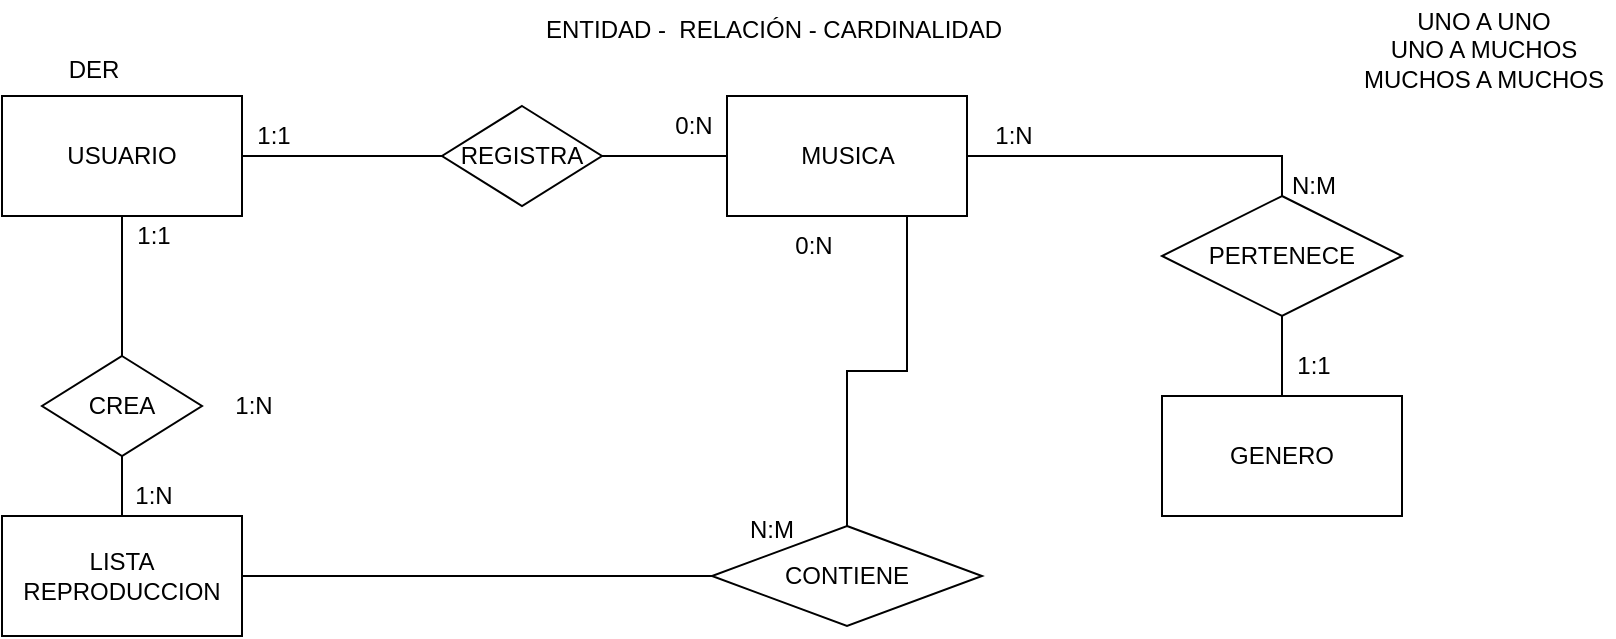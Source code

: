 <mxfile version="22.0.1" type="device" pages="2">
  <diagram name="DER" id="TaJgRArM--vg4nSoCr_Q">
    <mxGraphModel dx="1100" dy="598" grid="1" gridSize="10" guides="1" tooltips="1" connect="1" arrows="1" fold="1" page="1" pageScale="1" pageWidth="827" pageHeight="1169" math="0" shadow="0">
      <root>
        <mxCell id="0" />
        <mxCell id="1" parent="0" />
        <mxCell id="uONhEowhPErGaNO6G9gl-16" style="edgeStyle=orthogonalEdgeStyle;rounded=0;orthogonalLoop=1;jettySize=auto;html=1;endArrow=none;endFill=0;" edge="1" parent="1" source="uONhEowhPErGaNO6G9gl-9" target="uONhEowhPErGaNO6G9gl-13">
          <mxGeometry relative="1" as="geometry" />
        </mxCell>
        <mxCell id="uONhEowhPErGaNO6G9gl-21" style="edgeStyle=orthogonalEdgeStyle;rounded=0;orthogonalLoop=1;jettySize=auto;html=1;entryX=0;entryY=0.5;entryDx=0;entryDy=0;endArrow=none;endFill=0;" edge="1" parent="1" source="uONhEowhPErGaNO6G9gl-9" target="uONhEowhPErGaNO6G9gl-20">
          <mxGeometry relative="1" as="geometry" />
        </mxCell>
        <mxCell id="uONhEowhPErGaNO6G9gl-9" value="USUARIO" style="rounded=0;whiteSpace=wrap;html=1;" vertex="1" parent="1">
          <mxGeometry x="14" y="58" width="120" height="60" as="geometry" />
        </mxCell>
        <mxCell id="uONhEowhPErGaNO6G9gl-28" style="edgeStyle=orthogonalEdgeStyle;rounded=0;orthogonalLoop=1;jettySize=auto;html=1;entryX=0;entryY=0.5;entryDx=0;entryDy=0;endArrow=none;endFill=0;" edge="1" parent="1" source="uONhEowhPErGaNO6G9gl-11" target="uONhEowhPErGaNO6G9gl-29">
          <mxGeometry relative="1" as="geometry">
            <mxPoint x="294" y="218" as="targetPoint" />
          </mxGeometry>
        </mxCell>
        <mxCell id="uONhEowhPErGaNO6G9gl-11" value="LISTA REPRODUCCION" style="rounded=0;whiteSpace=wrap;html=1;" vertex="1" parent="1">
          <mxGeometry x="14" y="268" width="120" height="60" as="geometry" />
        </mxCell>
        <mxCell id="uONhEowhPErGaNO6G9gl-18" style="edgeStyle=orthogonalEdgeStyle;rounded=0;orthogonalLoop=1;jettySize=auto;html=1;entryX=0.5;entryY=0;entryDx=0;entryDy=0;endArrow=none;endFill=0;" edge="1" parent="1" source="uONhEowhPErGaNO6G9gl-13" target="uONhEowhPErGaNO6G9gl-11">
          <mxGeometry relative="1" as="geometry">
            <mxPoint x="84" y="258" as="targetPoint" />
          </mxGeometry>
        </mxCell>
        <mxCell id="uONhEowhPErGaNO6G9gl-13" value="CREA" style="rhombus;whiteSpace=wrap;html=1;" vertex="1" parent="1">
          <mxGeometry x="34" y="188" width="80" height="50" as="geometry" />
        </mxCell>
        <mxCell id="uONhEowhPErGaNO6G9gl-25" style="edgeStyle=orthogonalEdgeStyle;rounded=0;orthogonalLoop=1;jettySize=auto;html=1;entryX=0.5;entryY=0;entryDx=0;entryDy=0;endArrow=none;endFill=0;" edge="1" parent="1" source="uONhEowhPErGaNO6G9gl-19" target="uONhEowhPErGaNO6G9gl-24">
          <mxGeometry relative="1" as="geometry" />
        </mxCell>
        <mxCell id="uONhEowhPErGaNO6G9gl-19" value="MUSICA" style="rounded=0;whiteSpace=wrap;html=1;" vertex="1" parent="1">
          <mxGeometry x="376.5" y="58" width="120" height="60" as="geometry" />
        </mxCell>
        <mxCell id="uONhEowhPErGaNO6G9gl-22" style="edgeStyle=orthogonalEdgeStyle;rounded=0;orthogonalLoop=1;jettySize=auto;html=1;endArrow=none;endFill=0;" edge="1" parent="1" source="uONhEowhPErGaNO6G9gl-20" target="uONhEowhPErGaNO6G9gl-19">
          <mxGeometry relative="1" as="geometry" />
        </mxCell>
        <mxCell id="uONhEowhPErGaNO6G9gl-20" value="REGISTRA" style="rhombus;whiteSpace=wrap;html=1;" vertex="1" parent="1">
          <mxGeometry x="234" y="63" width="80" height="50" as="geometry" />
        </mxCell>
        <mxCell id="uONhEowhPErGaNO6G9gl-23" value="GENERO" style="rounded=0;whiteSpace=wrap;html=1;" vertex="1" parent="1">
          <mxGeometry x="594" y="208" width="120" height="60" as="geometry" />
        </mxCell>
        <mxCell id="uONhEowhPErGaNO6G9gl-26" style="edgeStyle=orthogonalEdgeStyle;rounded=0;orthogonalLoop=1;jettySize=auto;html=1;endArrow=none;endFill=0;" edge="1" parent="1" source="uONhEowhPErGaNO6G9gl-24" target="uONhEowhPErGaNO6G9gl-23">
          <mxGeometry relative="1" as="geometry" />
        </mxCell>
        <mxCell id="uONhEowhPErGaNO6G9gl-24" value="PERTENECE" style="rhombus;whiteSpace=wrap;html=1;" vertex="1" parent="1">
          <mxGeometry x="594" y="108" width="120" height="60" as="geometry" />
        </mxCell>
        <mxCell id="yg2QsMOfh_LwWCvLEFbT-2" style="edgeStyle=orthogonalEdgeStyle;rounded=0;orthogonalLoop=1;jettySize=auto;html=1;entryX=0.75;entryY=1;entryDx=0;entryDy=0;endArrow=none;endFill=0;" edge="1" parent="1" source="uONhEowhPErGaNO6G9gl-29" target="uONhEowhPErGaNO6G9gl-19">
          <mxGeometry relative="1" as="geometry" />
        </mxCell>
        <mxCell id="uONhEowhPErGaNO6G9gl-29" value="CONTIENE" style="rhombus;whiteSpace=wrap;html=1;" vertex="1" parent="1">
          <mxGeometry x="369" y="273" width="135" height="50" as="geometry" />
        </mxCell>
        <mxCell id="uONhEowhPErGaNO6G9gl-32" value="DER" style="text;html=1;strokeColor=none;fillColor=none;align=center;verticalAlign=middle;whiteSpace=wrap;rounded=0;" vertex="1" parent="1">
          <mxGeometry x="30" y="30" width="60" height="30" as="geometry" />
        </mxCell>
        <mxCell id="uONhEowhPErGaNO6G9gl-33" value="ENTIDAD -&amp;nbsp; RELACIÓN - CARDINALIDAD" style="text;html=1;strokeColor=none;fillColor=none;align=center;verticalAlign=middle;whiteSpace=wrap;rounded=0;" vertex="1" parent="1">
          <mxGeometry x="230" y="10" width="340" height="30" as="geometry" />
        </mxCell>
        <mxCell id="uONhEowhPErGaNO6G9gl-36" value="UNO A UNO&lt;br&gt;UNO A MUCHOS&lt;br&gt;MUCHOS A MUCHOS" style="text;html=1;strokeColor=none;fillColor=none;align=center;verticalAlign=middle;whiteSpace=wrap;rounded=0;" vertex="1" parent="1">
          <mxGeometry x="690" y="10" width="130" height="50" as="geometry" />
        </mxCell>
        <mxCell id="uONhEowhPErGaNO6G9gl-37" value="1:N" style="text;html=1;strokeColor=none;fillColor=none;align=center;verticalAlign=middle;whiteSpace=wrap;rounded=0;" vertex="1" parent="1">
          <mxGeometry x="60" y="243" width="60" height="30" as="geometry" />
        </mxCell>
        <mxCell id="uONhEowhPErGaNO6G9gl-38" value="1:1" style="text;html=1;strokeColor=none;fillColor=none;align=center;verticalAlign=middle;whiteSpace=wrap;rounded=0;" vertex="1" parent="1">
          <mxGeometry x="60" y="113" width="60" height="30" as="geometry" />
        </mxCell>
        <mxCell id="uONhEowhPErGaNO6G9gl-40" value="0:N" style="text;html=1;strokeColor=none;fillColor=none;align=center;verticalAlign=middle;whiteSpace=wrap;rounded=0;" vertex="1" parent="1">
          <mxGeometry x="330" y="58" width="60" height="30" as="geometry" />
        </mxCell>
        <mxCell id="uONhEowhPErGaNO6G9gl-41" value="1:1" style="text;html=1;strokeColor=none;fillColor=none;align=center;verticalAlign=middle;whiteSpace=wrap;rounded=0;" vertex="1" parent="1">
          <mxGeometry x="120" y="63" width="60" height="30" as="geometry" />
        </mxCell>
        <mxCell id="uONhEowhPErGaNO6G9gl-42" value="1:1" style="text;html=1;strokeColor=none;fillColor=none;align=center;verticalAlign=middle;whiteSpace=wrap;rounded=0;" vertex="1" parent="1">
          <mxGeometry x="640" y="178" width="60" height="30" as="geometry" />
        </mxCell>
        <mxCell id="uONhEowhPErGaNO6G9gl-43" value="1:N" style="text;html=1;strokeColor=none;fillColor=none;align=center;verticalAlign=middle;whiteSpace=wrap;rounded=0;" vertex="1" parent="1">
          <mxGeometry x="490" y="63" width="60" height="30" as="geometry" />
        </mxCell>
        <mxCell id="uONhEowhPErGaNO6G9gl-44" style="edgeStyle=orthogonalEdgeStyle;rounded=0;orthogonalLoop=1;jettySize=auto;html=1;exitX=0.5;exitY=1;exitDx=0;exitDy=0;" edge="1" parent="1" source="uONhEowhPErGaNO6G9gl-43" target="uONhEowhPErGaNO6G9gl-43">
          <mxGeometry relative="1" as="geometry" />
        </mxCell>
        <mxCell id="uONhEowhPErGaNO6G9gl-46" value="0:N" style="text;html=1;strokeColor=none;fillColor=none;align=center;verticalAlign=middle;whiteSpace=wrap;rounded=0;" vertex="1" parent="1">
          <mxGeometry x="390" y="118" width="60" height="30" as="geometry" />
        </mxCell>
        <mxCell id="uONhEowhPErGaNO6G9gl-48" value="N:M" style="text;html=1;strokeColor=none;fillColor=none;align=center;verticalAlign=middle;whiteSpace=wrap;rounded=0;" vertex="1" parent="1">
          <mxGeometry x="640" y="88" width="60" height="30" as="geometry" />
        </mxCell>
        <mxCell id="uONhEowhPErGaNO6G9gl-49" value="N:M" style="text;html=1;strokeColor=none;fillColor=none;align=center;verticalAlign=middle;whiteSpace=wrap;rounded=0;" vertex="1" parent="1">
          <mxGeometry x="369" y="260" width="60" height="30" as="geometry" />
        </mxCell>
        <mxCell id="uONhEowhPErGaNO6G9gl-50" value="1:N" style="text;html=1;strokeColor=none;fillColor=none;align=center;verticalAlign=middle;whiteSpace=wrap;rounded=0;" vertex="1" parent="1">
          <mxGeometry x="110" y="198" width="60" height="30" as="geometry" />
        </mxCell>
      </root>
    </mxGraphModel>
  </diagram>
  <diagram id="4Pm7JRUq53A4Tqw6La8S" name="Página-2">
    <mxGraphModel dx="1257" dy="683" grid="1" gridSize="10" guides="1" tooltips="1" connect="1" arrows="1" fold="1" page="1" pageScale="1" pageWidth="827" pageHeight="1169" math="0" shadow="0">
      <root>
        <mxCell id="0" />
        <mxCell id="1" parent="0" />
        <mxCell id="1ka-kstYS4A2FUigY-aL-2" style="edgeStyle=orthogonalEdgeStyle;rounded=0;orthogonalLoop=1;jettySize=auto;html=1;startArrow=ERone;startFill=0;endArrow=ERmany;endFill=0;" edge="1" parent="1" source="s3GmxlX4lA9JoeD382dG-8" target="s3GmxlX4lA9JoeD382dG-34">
          <mxGeometry relative="1" as="geometry" />
        </mxCell>
        <mxCell id="s3GmxlX4lA9JoeD382dG-8" value="USUARIO" style="shape=table;startSize=30;container=1;collapsible=1;childLayout=tableLayout;fixedRows=1;rowLines=0;fontStyle=1;align=center;resizeLast=1;html=1;" vertex="1" parent="1">
          <mxGeometry x="50" y="60" width="180" height="150" as="geometry" />
        </mxCell>
        <mxCell id="s3GmxlX4lA9JoeD382dG-9" value="" style="shape=tableRow;horizontal=0;startSize=0;swimlaneHead=0;swimlaneBody=0;fillColor=none;collapsible=0;dropTarget=0;points=[[0,0.5],[1,0.5]];portConstraint=eastwest;top=0;left=0;right=0;bottom=1;" vertex="1" parent="s3GmxlX4lA9JoeD382dG-8">
          <mxGeometry y="30" width="180" height="30" as="geometry" />
        </mxCell>
        <mxCell id="s3GmxlX4lA9JoeD382dG-10" value="PK" style="shape=partialRectangle;connectable=0;fillColor=none;top=0;left=0;bottom=0;right=0;fontStyle=1;overflow=hidden;whiteSpace=wrap;html=1;" vertex="1" parent="s3GmxlX4lA9JoeD382dG-9">
          <mxGeometry width="30" height="30" as="geometry">
            <mxRectangle width="30" height="30" as="alternateBounds" />
          </mxGeometry>
        </mxCell>
        <mxCell id="s3GmxlX4lA9JoeD382dG-11" value="NICKNAME" style="shape=partialRectangle;connectable=0;fillColor=none;top=0;left=0;bottom=0;right=0;align=left;spacingLeft=6;fontStyle=5;overflow=hidden;whiteSpace=wrap;html=1;" vertex="1" parent="s3GmxlX4lA9JoeD382dG-9">
          <mxGeometry x="30" width="150" height="30" as="geometry">
            <mxRectangle width="150" height="30" as="alternateBounds" />
          </mxGeometry>
        </mxCell>
        <mxCell id="s3GmxlX4lA9JoeD382dG-12" value="" style="shape=tableRow;horizontal=0;startSize=0;swimlaneHead=0;swimlaneBody=0;fillColor=none;collapsible=0;dropTarget=0;points=[[0,0.5],[1,0.5]];portConstraint=eastwest;top=0;left=0;right=0;bottom=0;" vertex="1" parent="s3GmxlX4lA9JoeD382dG-8">
          <mxGeometry y="60" width="180" height="30" as="geometry" />
        </mxCell>
        <mxCell id="s3GmxlX4lA9JoeD382dG-13" value="" style="shape=partialRectangle;connectable=0;fillColor=none;top=0;left=0;bottom=0;right=0;editable=1;overflow=hidden;whiteSpace=wrap;html=1;" vertex="1" parent="s3GmxlX4lA9JoeD382dG-12">
          <mxGeometry width="30" height="30" as="geometry">
            <mxRectangle width="30" height="30" as="alternateBounds" />
          </mxGeometry>
        </mxCell>
        <mxCell id="s3GmxlX4lA9JoeD382dG-14" value="Row 1" style="shape=partialRectangle;connectable=0;fillColor=none;top=0;left=0;bottom=0;right=0;align=left;spacingLeft=6;overflow=hidden;whiteSpace=wrap;html=1;" vertex="1" parent="s3GmxlX4lA9JoeD382dG-12">
          <mxGeometry x="30" width="150" height="30" as="geometry">
            <mxRectangle width="150" height="30" as="alternateBounds" />
          </mxGeometry>
        </mxCell>
        <mxCell id="s3GmxlX4lA9JoeD382dG-15" value="" style="shape=tableRow;horizontal=0;startSize=0;swimlaneHead=0;swimlaneBody=0;fillColor=none;collapsible=0;dropTarget=0;points=[[0,0.5],[1,0.5]];portConstraint=eastwest;top=0;left=0;right=0;bottom=0;" vertex="1" parent="s3GmxlX4lA9JoeD382dG-8">
          <mxGeometry y="90" width="180" height="30" as="geometry" />
        </mxCell>
        <mxCell id="s3GmxlX4lA9JoeD382dG-16" value="" style="shape=partialRectangle;connectable=0;fillColor=none;top=0;left=0;bottom=0;right=0;editable=1;overflow=hidden;whiteSpace=wrap;html=1;" vertex="1" parent="s3GmxlX4lA9JoeD382dG-15">
          <mxGeometry width="30" height="30" as="geometry">
            <mxRectangle width="30" height="30" as="alternateBounds" />
          </mxGeometry>
        </mxCell>
        <mxCell id="s3GmxlX4lA9JoeD382dG-17" value="Row 2" style="shape=partialRectangle;connectable=0;fillColor=none;top=0;left=0;bottom=0;right=0;align=left;spacingLeft=6;overflow=hidden;whiteSpace=wrap;html=1;" vertex="1" parent="s3GmxlX4lA9JoeD382dG-15">
          <mxGeometry x="30" width="150" height="30" as="geometry">
            <mxRectangle width="150" height="30" as="alternateBounds" />
          </mxGeometry>
        </mxCell>
        <mxCell id="s3GmxlX4lA9JoeD382dG-18" value="" style="shape=tableRow;horizontal=0;startSize=0;swimlaneHead=0;swimlaneBody=0;fillColor=none;collapsible=0;dropTarget=0;points=[[0,0.5],[1,0.5]];portConstraint=eastwest;top=0;left=0;right=0;bottom=0;" vertex="1" parent="s3GmxlX4lA9JoeD382dG-8">
          <mxGeometry y="120" width="180" height="30" as="geometry" />
        </mxCell>
        <mxCell id="s3GmxlX4lA9JoeD382dG-19" value="" style="shape=partialRectangle;connectable=0;fillColor=none;top=0;left=0;bottom=0;right=0;editable=1;overflow=hidden;whiteSpace=wrap;html=1;" vertex="1" parent="s3GmxlX4lA9JoeD382dG-18">
          <mxGeometry width="30" height="30" as="geometry">
            <mxRectangle width="30" height="30" as="alternateBounds" />
          </mxGeometry>
        </mxCell>
        <mxCell id="s3GmxlX4lA9JoeD382dG-20" value="Row 3" style="shape=partialRectangle;connectable=0;fillColor=none;top=0;left=0;bottom=0;right=0;align=left;spacingLeft=6;overflow=hidden;whiteSpace=wrap;html=1;" vertex="1" parent="s3GmxlX4lA9JoeD382dG-18">
          <mxGeometry x="30" width="150" height="30" as="geometry">
            <mxRectangle width="150" height="30" as="alternateBounds" />
          </mxGeometry>
        </mxCell>
        <mxCell id="1ka-kstYS4A2FUigY-aL-17" style="edgeStyle=orthogonalEdgeStyle;rounded=0;orthogonalLoop=1;jettySize=auto;html=1;startArrow=ERone;startFill=0;endArrow=ERmany;endFill=0;" edge="1" parent="1" source="s3GmxlX4lA9JoeD382dG-21" target="1ka-kstYS4A2FUigY-aL-4">
          <mxGeometry relative="1" as="geometry">
            <Array as="points">
              <mxPoint x="650" y="240" />
              <mxPoint x="660" y="240" />
            </Array>
          </mxGeometry>
        </mxCell>
        <mxCell id="s3GmxlX4lA9JoeD382dG-21" value="MUSICA" style="shape=table;startSize=30;container=1;collapsible=1;childLayout=tableLayout;fixedRows=1;rowLines=0;fontStyle=1;align=center;resizeLast=1;html=1;" vertex="1" parent="1">
          <mxGeometry x="560" y="70" width="180" height="150" as="geometry" />
        </mxCell>
        <mxCell id="s3GmxlX4lA9JoeD382dG-22" value="" style="shape=tableRow;horizontal=0;startSize=0;swimlaneHead=0;swimlaneBody=0;fillColor=none;collapsible=0;dropTarget=0;points=[[0,0.5],[1,0.5]];portConstraint=eastwest;top=0;left=0;right=0;bottom=1;" vertex="1" parent="s3GmxlX4lA9JoeD382dG-21">
          <mxGeometry y="30" width="180" height="30" as="geometry" />
        </mxCell>
        <mxCell id="s3GmxlX4lA9JoeD382dG-23" value="PK" style="shape=partialRectangle;connectable=0;fillColor=none;top=0;left=0;bottom=0;right=0;fontStyle=1;overflow=hidden;whiteSpace=wrap;html=1;" vertex="1" parent="s3GmxlX4lA9JoeD382dG-22">
          <mxGeometry width="30" height="30" as="geometry">
            <mxRectangle width="30" height="30" as="alternateBounds" />
          </mxGeometry>
        </mxCell>
        <mxCell id="s3GmxlX4lA9JoeD382dG-24" value="ID" style="shape=partialRectangle;connectable=0;fillColor=none;top=0;left=0;bottom=0;right=0;align=left;spacingLeft=6;fontStyle=5;overflow=hidden;whiteSpace=wrap;html=1;" vertex="1" parent="s3GmxlX4lA9JoeD382dG-22">
          <mxGeometry x="30" width="150" height="30" as="geometry">
            <mxRectangle width="150" height="30" as="alternateBounds" />
          </mxGeometry>
        </mxCell>
        <mxCell id="s3GmxlX4lA9JoeD382dG-25" value="" style="shape=tableRow;horizontal=0;startSize=0;swimlaneHead=0;swimlaneBody=0;fillColor=none;collapsible=0;dropTarget=0;points=[[0,0.5],[1,0.5]];portConstraint=eastwest;top=0;left=0;right=0;bottom=0;" vertex="1" parent="s3GmxlX4lA9JoeD382dG-21">
          <mxGeometry y="60" width="180" height="30" as="geometry" />
        </mxCell>
        <mxCell id="s3GmxlX4lA9JoeD382dG-26" value="" style="shape=partialRectangle;connectable=0;fillColor=none;top=0;left=0;bottom=0;right=0;editable=1;overflow=hidden;whiteSpace=wrap;html=1;" vertex="1" parent="s3GmxlX4lA9JoeD382dG-25">
          <mxGeometry width="30" height="30" as="geometry">
            <mxRectangle width="30" height="30" as="alternateBounds" />
          </mxGeometry>
        </mxCell>
        <mxCell id="s3GmxlX4lA9JoeD382dG-27" value="Row 1" style="shape=partialRectangle;connectable=0;fillColor=none;top=0;left=0;bottom=0;right=0;align=left;spacingLeft=6;overflow=hidden;whiteSpace=wrap;html=1;" vertex="1" parent="s3GmxlX4lA9JoeD382dG-25">
          <mxGeometry x="30" width="150" height="30" as="geometry">
            <mxRectangle width="150" height="30" as="alternateBounds" />
          </mxGeometry>
        </mxCell>
        <mxCell id="s3GmxlX4lA9JoeD382dG-28" value="" style="shape=tableRow;horizontal=0;startSize=0;swimlaneHead=0;swimlaneBody=0;fillColor=none;collapsible=0;dropTarget=0;points=[[0,0.5],[1,0.5]];portConstraint=eastwest;top=0;left=0;right=0;bottom=0;" vertex="1" parent="s3GmxlX4lA9JoeD382dG-21">
          <mxGeometry y="90" width="180" height="30" as="geometry" />
        </mxCell>
        <mxCell id="s3GmxlX4lA9JoeD382dG-29" value="FK" style="shape=partialRectangle;connectable=0;fillColor=none;top=0;left=0;bottom=0;right=0;editable=1;overflow=hidden;whiteSpace=wrap;html=1;" vertex="1" parent="s3GmxlX4lA9JoeD382dG-28">
          <mxGeometry width="30" height="30" as="geometry">
            <mxRectangle width="30" height="30" as="alternateBounds" />
          </mxGeometry>
        </mxCell>
        <mxCell id="s3GmxlX4lA9JoeD382dG-30" value="GENERO ID" style="shape=partialRectangle;connectable=0;fillColor=none;top=0;left=0;bottom=0;right=0;align=left;spacingLeft=6;overflow=hidden;whiteSpace=wrap;html=1;" vertex="1" parent="s3GmxlX4lA9JoeD382dG-28">
          <mxGeometry x="30" width="150" height="30" as="geometry">
            <mxRectangle width="150" height="30" as="alternateBounds" />
          </mxGeometry>
        </mxCell>
        <mxCell id="s3GmxlX4lA9JoeD382dG-31" value="" style="shape=tableRow;horizontal=0;startSize=0;swimlaneHead=0;swimlaneBody=0;fillColor=none;collapsible=0;dropTarget=0;points=[[0,0.5],[1,0.5]];portConstraint=eastwest;top=0;left=0;right=0;bottom=0;" vertex="1" parent="s3GmxlX4lA9JoeD382dG-21">
          <mxGeometry y="120" width="180" height="30" as="geometry" />
        </mxCell>
        <mxCell id="s3GmxlX4lA9JoeD382dG-32" value="FK" style="shape=partialRectangle;connectable=0;fillColor=none;top=0;left=0;bottom=0;right=0;editable=1;overflow=hidden;whiteSpace=wrap;html=1;" vertex="1" parent="s3GmxlX4lA9JoeD382dG-31">
          <mxGeometry width="30" height="30" as="geometry">
            <mxRectangle width="30" height="30" as="alternateBounds" />
          </mxGeometry>
        </mxCell>
        <mxCell id="s3GmxlX4lA9JoeD382dG-33" value="NICKNAME" style="shape=partialRectangle;connectable=0;fillColor=none;top=0;left=0;bottom=0;right=0;align=left;spacingLeft=6;overflow=hidden;whiteSpace=wrap;html=1;" vertex="1" parent="s3GmxlX4lA9JoeD382dG-31">
          <mxGeometry x="30" width="150" height="30" as="geometry">
            <mxRectangle width="150" height="30" as="alternateBounds" />
          </mxGeometry>
        </mxCell>
        <mxCell id="s3GmxlX4lA9JoeD382dG-34" value="LISTA_REPRODUCCION" style="shape=table;startSize=30;container=1;collapsible=1;childLayout=tableLayout;fixedRows=1;rowLines=0;fontStyle=1;align=center;resizeLast=1;html=1;" vertex="1" parent="1">
          <mxGeometry x="40" y="310" width="180" height="150" as="geometry" />
        </mxCell>
        <mxCell id="s3GmxlX4lA9JoeD382dG-35" value="" style="shape=tableRow;horizontal=0;startSize=0;swimlaneHead=0;swimlaneBody=0;fillColor=none;collapsible=0;dropTarget=0;points=[[0,0.5],[1,0.5]];portConstraint=eastwest;top=0;left=0;right=0;bottom=1;" vertex="1" parent="s3GmxlX4lA9JoeD382dG-34">
          <mxGeometry y="30" width="180" height="30" as="geometry" />
        </mxCell>
        <mxCell id="s3GmxlX4lA9JoeD382dG-36" value="PK" style="shape=partialRectangle;connectable=0;fillColor=none;top=0;left=0;bottom=0;right=0;fontStyle=1;overflow=hidden;whiteSpace=wrap;html=1;" vertex="1" parent="s3GmxlX4lA9JoeD382dG-35">
          <mxGeometry width="30" height="30" as="geometry">
            <mxRectangle width="30" height="30" as="alternateBounds" />
          </mxGeometry>
        </mxCell>
        <mxCell id="s3GmxlX4lA9JoeD382dG-37" value="ID" style="shape=partialRectangle;connectable=0;fillColor=none;top=0;left=0;bottom=0;right=0;align=left;spacingLeft=6;fontStyle=5;overflow=hidden;whiteSpace=wrap;html=1;" vertex="1" parent="s3GmxlX4lA9JoeD382dG-35">
          <mxGeometry x="30" width="150" height="30" as="geometry">
            <mxRectangle width="150" height="30" as="alternateBounds" />
          </mxGeometry>
        </mxCell>
        <mxCell id="s3GmxlX4lA9JoeD382dG-38" value="" style="shape=tableRow;horizontal=0;startSize=0;swimlaneHead=0;swimlaneBody=0;fillColor=none;collapsible=0;dropTarget=0;points=[[0,0.5],[1,0.5]];portConstraint=eastwest;top=0;left=0;right=0;bottom=0;" vertex="1" parent="s3GmxlX4lA9JoeD382dG-34">
          <mxGeometry y="60" width="180" height="30" as="geometry" />
        </mxCell>
        <mxCell id="s3GmxlX4lA9JoeD382dG-39" value="FK" style="shape=partialRectangle;connectable=0;fillColor=none;top=0;left=0;bottom=0;right=0;editable=1;overflow=hidden;whiteSpace=wrap;html=1;" vertex="1" parent="s3GmxlX4lA9JoeD382dG-38">
          <mxGeometry width="30" height="30" as="geometry">
            <mxRectangle width="30" height="30" as="alternateBounds" />
          </mxGeometry>
        </mxCell>
        <mxCell id="s3GmxlX4lA9JoeD382dG-40" value="NICKNAME" style="shape=partialRectangle;connectable=0;fillColor=none;top=0;left=0;bottom=0;right=0;align=left;spacingLeft=6;overflow=hidden;whiteSpace=wrap;html=1;" vertex="1" parent="s3GmxlX4lA9JoeD382dG-38">
          <mxGeometry x="30" width="150" height="30" as="geometry">
            <mxRectangle width="150" height="30" as="alternateBounds" />
          </mxGeometry>
        </mxCell>
        <mxCell id="s3GmxlX4lA9JoeD382dG-41" value="" style="shape=tableRow;horizontal=0;startSize=0;swimlaneHead=0;swimlaneBody=0;fillColor=none;collapsible=0;dropTarget=0;points=[[0,0.5],[1,0.5]];portConstraint=eastwest;top=0;left=0;right=0;bottom=0;" vertex="1" parent="s3GmxlX4lA9JoeD382dG-34">
          <mxGeometry y="90" width="180" height="30" as="geometry" />
        </mxCell>
        <mxCell id="s3GmxlX4lA9JoeD382dG-42" value="" style="shape=partialRectangle;connectable=0;fillColor=none;top=0;left=0;bottom=0;right=0;editable=1;overflow=hidden;whiteSpace=wrap;html=1;" vertex="1" parent="s3GmxlX4lA9JoeD382dG-41">
          <mxGeometry width="30" height="30" as="geometry">
            <mxRectangle width="30" height="30" as="alternateBounds" />
          </mxGeometry>
        </mxCell>
        <mxCell id="s3GmxlX4lA9JoeD382dG-43" value="Row 2" style="shape=partialRectangle;connectable=0;fillColor=none;top=0;left=0;bottom=0;right=0;align=left;spacingLeft=6;overflow=hidden;whiteSpace=wrap;html=1;" vertex="1" parent="s3GmxlX4lA9JoeD382dG-41">
          <mxGeometry x="30" width="150" height="30" as="geometry">
            <mxRectangle width="150" height="30" as="alternateBounds" />
          </mxGeometry>
        </mxCell>
        <mxCell id="s3GmxlX4lA9JoeD382dG-44" value="" style="shape=tableRow;horizontal=0;startSize=0;swimlaneHead=0;swimlaneBody=0;fillColor=none;collapsible=0;dropTarget=0;points=[[0,0.5],[1,0.5]];portConstraint=eastwest;top=0;left=0;right=0;bottom=0;" vertex="1" parent="s3GmxlX4lA9JoeD382dG-34">
          <mxGeometry y="120" width="180" height="30" as="geometry" />
        </mxCell>
        <mxCell id="s3GmxlX4lA9JoeD382dG-45" value="" style="shape=partialRectangle;connectable=0;fillColor=none;top=0;left=0;bottom=0;right=0;editable=1;overflow=hidden;whiteSpace=wrap;html=1;" vertex="1" parent="s3GmxlX4lA9JoeD382dG-44">
          <mxGeometry width="30" height="30" as="geometry">
            <mxRectangle width="30" height="30" as="alternateBounds" />
          </mxGeometry>
        </mxCell>
        <mxCell id="s3GmxlX4lA9JoeD382dG-46" value="Row 3" style="shape=partialRectangle;connectable=0;fillColor=none;top=0;left=0;bottom=0;right=0;align=left;spacingLeft=6;overflow=hidden;whiteSpace=wrap;html=1;" vertex="1" parent="s3GmxlX4lA9JoeD382dG-44">
          <mxGeometry x="30" width="150" height="30" as="geometry">
            <mxRectangle width="150" height="30" as="alternateBounds" />
          </mxGeometry>
        </mxCell>
        <mxCell id="s3GmxlX4lA9JoeD382dG-47" value="GENERO" style="shape=table;startSize=30;container=1;collapsible=1;childLayout=tableLayout;fixedRows=1;rowLines=0;fontStyle=1;align=center;resizeLast=1;html=1;" vertex="1" parent="1">
          <mxGeometry x="880" y="100" width="180" height="90" as="geometry" />
        </mxCell>
        <mxCell id="s3GmxlX4lA9JoeD382dG-48" value="" style="shape=tableRow;horizontal=0;startSize=0;swimlaneHead=0;swimlaneBody=0;fillColor=none;collapsible=0;dropTarget=0;points=[[0,0.5],[1,0.5]];portConstraint=eastwest;top=0;left=0;right=0;bottom=1;" vertex="1" parent="s3GmxlX4lA9JoeD382dG-47">
          <mxGeometry y="30" width="180" height="30" as="geometry" />
        </mxCell>
        <mxCell id="s3GmxlX4lA9JoeD382dG-49" value="PK" style="shape=partialRectangle;connectable=0;fillColor=none;top=0;left=0;bottom=0;right=0;fontStyle=1;overflow=hidden;whiteSpace=wrap;html=1;" vertex="1" parent="s3GmxlX4lA9JoeD382dG-48">
          <mxGeometry width="30" height="30" as="geometry">
            <mxRectangle width="30" height="30" as="alternateBounds" />
          </mxGeometry>
        </mxCell>
        <mxCell id="s3GmxlX4lA9JoeD382dG-50" value="ID" style="shape=partialRectangle;connectable=0;fillColor=none;top=0;left=0;bottom=0;right=0;align=left;spacingLeft=6;fontStyle=5;overflow=hidden;whiteSpace=wrap;html=1;" vertex="1" parent="s3GmxlX4lA9JoeD382dG-48">
          <mxGeometry x="30" width="150" height="30" as="geometry">
            <mxRectangle width="150" height="30" as="alternateBounds" />
          </mxGeometry>
        </mxCell>
        <mxCell id="s3GmxlX4lA9JoeD382dG-51" value="" style="shape=tableRow;horizontal=0;startSize=0;swimlaneHead=0;swimlaneBody=0;fillColor=none;collapsible=0;dropTarget=0;points=[[0,0.5],[1,0.5]];portConstraint=eastwest;top=0;left=0;right=0;bottom=0;" vertex="1" parent="s3GmxlX4lA9JoeD382dG-47">
          <mxGeometry y="60" width="180" height="30" as="geometry" />
        </mxCell>
        <mxCell id="s3GmxlX4lA9JoeD382dG-52" value="" style="shape=partialRectangle;connectable=0;fillColor=none;top=0;left=0;bottom=0;right=0;editable=1;overflow=hidden;whiteSpace=wrap;html=1;" vertex="1" parent="s3GmxlX4lA9JoeD382dG-51">
          <mxGeometry width="30" height="30" as="geometry">
            <mxRectangle width="30" height="30" as="alternateBounds" />
          </mxGeometry>
        </mxCell>
        <mxCell id="s3GmxlX4lA9JoeD382dG-53" value="DESCRIPCION" style="shape=partialRectangle;connectable=0;fillColor=none;top=0;left=0;bottom=0;right=0;align=left;spacingLeft=6;overflow=hidden;whiteSpace=wrap;html=1;" vertex="1" parent="s3GmxlX4lA9JoeD382dG-51">
          <mxGeometry x="30" width="150" height="30" as="geometry">
            <mxRectangle width="150" height="30" as="alternateBounds" />
          </mxGeometry>
        </mxCell>
        <mxCell id="s3GmxlX4lA9JoeD382dG-60" value="RELACION SIEMPRE DEL TIPO DE UNO A MUCHOS" style="text;html=1;strokeColor=none;fillColor=none;align=center;verticalAlign=middle;whiteSpace=wrap;rounded=0;" vertex="1" parent="1">
          <mxGeometry x="360" width="340" height="30" as="geometry" />
        </mxCell>
        <mxCell id="Xjsg9QyfDBSiNln9QNbn-1" style="edgeStyle=orthogonalEdgeStyle;rounded=0;orthogonalLoop=1;jettySize=auto;html=1;exitX=1;exitY=0.5;exitDx=0;exitDy=0;entryX=0;entryY=0.5;entryDx=0;entryDy=0;endArrow=ERmany;endFill=0;startArrow=ERone;startFill=0;" edge="1" parent="1" source="s3GmxlX4lA9JoeD382dG-12" target="s3GmxlX4lA9JoeD382dG-25">
          <mxGeometry relative="1" as="geometry">
            <Array as="points">
              <mxPoint x="360" y="135" />
              <mxPoint x="360" y="170" />
              <mxPoint x="460" y="170" />
              <mxPoint x="460" y="145" />
            </Array>
          </mxGeometry>
        </mxCell>
        <mxCell id="1ka-kstYS4A2FUigY-aL-3" style="edgeStyle=orthogonalEdgeStyle;rounded=0;orthogonalLoop=1;jettySize=auto;html=1;startArrow=ERmany;startFill=0;endArrow=ERone;endFill=0;" edge="1" parent="1" source="s3GmxlX4lA9JoeD382dG-25" target="s3GmxlX4lA9JoeD382dG-47">
          <mxGeometry relative="1" as="geometry" />
        </mxCell>
        <mxCell id="1ka-kstYS4A2FUigY-aL-18" style="edgeStyle=orthogonalEdgeStyle;rounded=0;orthogonalLoop=1;jettySize=auto;html=1;startArrow=ERmany;startFill=0;endArrow=ERone;endFill=0;" edge="1" parent="1" source="1ka-kstYS4A2FUigY-aL-4" target="s3GmxlX4lA9JoeD382dG-35">
          <mxGeometry relative="1" as="geometry">
            <Array as="points">
              <mxPoint x="300" y="425" />
              <mxPoint x="300" y="355" />
            </Array>
          </mxGeometry>
        </mxCell>
        <mxCell id="hBkBieBQEsqf4Ba3Tjjx-2" style="edgeStyle=orthogonalEdgeStyle;rounded=0;orthogonalLoop=1;jettySize=auto;html=1;" edge="1" parent="1" source="1ka-kstYS4A2FUigY-aL-4">
          <mxGeometry relative="1" as="geometry">
            <mxPoint x="250" y="530" as="targetPoint" />
            <Array as="points">
              <mxPoint x="655" y="520" />
              <mxPoint x="240" y="520" />
              <mxPoint x="240" y="1160" />
              <mxPoint x="660" y="1160" />
              <mxPoint x="660" y="1150" />
              <mxPoint x="250" y="1150" />
              <mxPoint x="250" y="1140" />
              <mxPoint x="660" y="1140" />
              <mxPoint x="660" y="1130" />
              <mxPoint x="250" y="1130" />
              <mxPoint x="250" y="1120" />
              <mxPoint x="660" y="1120" />
              <mxPoint x="660" y="1110" />
              <mxPoint x="250" y="1110" />
              <mxPoint x="250" y="1100" />
              <mxPoint x="660" y="1100" />
              <mxPoint x="660" y="1090" />
              <mxPoint x="250" y="1090" />
              <mxPoint x="250" y="1080" />
              <mxPoint x="660" y="1080" />
              <mxPoint x="660" y="1070" />
              <mxPoint x="250" y="1070" />
              <mxPoint x="250" y="1060" />
              <mxPoint x="660" y="1060" />
              <mxPoint x="660" y="1050" />
              <mxPoint x="250" y="1050" />
              <mxPoint x="250" y="1040" />
              <mxPoint x="660" y="1040" />
              <mxPoint x="660" y="1030" />
              <mxPoint x="250" y="1030" />
              <mxPoint x="250" y="1020" />
              <mxPoint x="660" y="1020" />
              <mxPoint x="660" y="1010" />
              <mxPoint x="250" y="1010" />
              <mxPoint x="250" y="1000" />
              <mxPoint x="660" y="1000" />
              <mxPoint x="660" y="990" />
              <mxPoint x="250" y="990" />
              <mxPoint x="250" y="980" />
              <mxPoint x="660" y="980" />
              <mxPoint x="660" y="970" />
              <mxPoint x="250" y="970" />
              <mxPoint x="250" y="960" />
              <mxPoint x="660" y="960" />
              <mxPoint x="660" y="950" />
              <mxPoint x="250" y="950" />
              <mxPoint x="250" y="940" />
              <mxPoint x="660" y="940" />
              <mxPoint x="660" y="930" />
              <mxPoint x="250" y="930" />
              <mxPoint x="250" y="920" />
              <mxPoint x="660" y="920" />
              <mxPoint x="660" y="910" />
              <mxPoint x="250" y="910" />
              <mxPoint x="250" y="900" />
              <mxPoint x="660" y="900" />
              <mxPoint x="660" y="890" />
              <mxPoint x="250" y="890" />
              <mxPoint x="250" y="880" />
              <mxPoint x="660" y="880" />
              <mxPoint x="660" y="870" />
              <mxPoint x="250" y="870" />
              <mxPoint x="250" y="860" />
              <mxPoint x="660" y="860" />
              <mxPoint x="660" y="850" />
              <mxPoint x="250" y="850" />
              <mxPoint x="250" y="840" />
              <mxPoint x="660" y="840" />
              <mxPoint x="660" y="830" />
              <mxPoint x="250" y="830" />
              <mxPoint x="250" y="820" />
              <mxPoint x="660" y="820" />
              <mxPoint x="660" y="810" />
              <mxPoint x="250" y="810" />
              <mxPoint x="250" y="800" />
              <mxPoint x="660" y="800" />
              <mxPoint x="660" y="790" />
              <mxPoint x="250" y="790" />
              <mxPoint x="250" y="780" />
              <mxPoint x="660" y="780" />
              <mxPoint x="660" y="770" />
              <mxPoint x="250" y="770" />
              <mxPoint x="250" y="760" />
              <mxPoint x="660" y="760" />
              <mxPoint x="660" y="750" />
              <mxPoint x="250" y="750" />
              <mxPoint x="250" y="740" />
              <mxPoint x="660" y="740" />
              <mxPoint x="660" y="730" />
              <mxPoint x="250" y="730" />
              <mxPoint x="250" y="720" />
              <mxPoint x="660" y="720" />
              <mxPoint x="660" y="710" />
              <mxPoint x="250" y="710" />
              <mxPoint x="250" y="700" />
              <mxPoint x="660" y="700" />
              <mxPoint x="660" y="690" />
              <mxPoint x="250" y="690" />
              <mxPoint x="250" y="680" />
              <mxPoint x="660" y="680" />
              <mxPoint x="660" y="670" />
              <mxPoint x="250" y="670" />
              <mxPoint x="250" y="660" />
              <mxPoint x="660" y="660" />
              <mxPoint x="660" y="650" />
              <mxPoint x="250" y="650" />
              <mxPoint x="250" y="640" />
              <mxPoint x="660" y="640" />
              <mxPoint x="660" y="630" />
              <mxPoint x="250" y="630" />
              <mxPoint x="250" y="620" />
              <mxPoint x="660" y="620" />
              <mxPoint x="660" y="610" />
              <mxPoint x="250" y="610" />
              <mxPoint x="250" y="600" />
              <mxPoint x="660" y="600" />
              <mxPoint x="660" y="590" />
              <mxPoint x="250" y="590" />
              <mxPoint x="250" y="580" />
              <mxPoint x="660" y="580" />
              <mxPoint x="660" y="570" />
              <mxPoint x="250" y="570" />
              <mxPoint x="250" y="560" />
              <mxPoint x="660" y="560" />
              <mxPoint x="660" y="550" />
              <mxPoint x="250" y="550" />
              <mxPoint x="250" y="540" />
              <mxPoint x="660" y="540" />
            </Array>
          </mxGeometry>
        </mxCell>
        <mxCell id="1ka-kstYS4A2FUigY-aL-4" value="LISTA_MUSICA" style="shape=table;startSize=30;container=1;collapsible=1;childLayout=tableLayout;fixedRows=1;rowLines=0;fontStyle=1;align=center;resizeLast=1;html=1;" vertex="1" parent="1">
          <mxGeometry x="550" y="380" width="210" height="90" as="geometry" />
        </mxCell>
        <mxCell id="1ka-kstYS4A2FUigY-aL-8" value="" style="shape=tableRow;horizontal=0;startSize=0;swimlaneHead=0;swimlaneBody=0;fillColor=none;collapsible=0;dropTarget=0;points=[[0,0.5],[1,0.5]];portConstraint=eastwest;top=0;left=0;right=0;bottom=0;" vertex="1" parent="1ka-kstYS4A2FUigY-aL-4">
          <mxGeometry y="30" width="210" height="30" as="geometry" />
        </mxCell>
        <mxCell id="1ka-kstYS4A2FUigY-aL-9" value="FK" style="shape=partialRectangle;connectable=0;fillColor=none;top=0;left=0;bottom=0;right=0;editable=1;overflow=hidden;whiteSpace=wrap;html=1;" vertex="1" parent="1ka-kstYS4A2FUigY-aL-8">
          <mxGeometry width="30" height="30" as="geometry">
            <mxRectangle width="30" height="30" as="alternateBounds" />
          </mxGeometry>
        </mxCell>
        <mxCell id="1ka-kstYS4A2FUigY-aL-10" value="LISTA_REPRODUCCION_ID" style="shape=partialRectangle;connectable=0;fillColor=none;top=0;left=0;bottom=0;right=0;align=left;spacingLeft=6;overflow=hidden;whiteSpace=wrap;html=1;" vertex="1" parent="1ka-kstYS4A2FUigY-aL-8">
          <mxGeometry x="30" width="180" height="30" as="geometry">
            <mxRectangle width="180" height="30" as="alternateBounds" />
          </mxGeometry>
        </mxCell>
        <mxCell id="1ka-kstYS4A2FUigY-aL-11" value="" style="shape=tableRow;horizontal=0;startSize=0;swimlaneHead=0;swimlaneBody=0;fillColor=none;collapsible=0;dropTarget=0;points=[[0,0.5],[1,0.5]];portConstraint=eastwest;top=0;left=0;right=0;bottom=0;" vertex="1" parent="1ka-kstYS4A2FUigY-aL-4">
          <mxGeometry y="60" width="210" height="30" as="geometry" />
        </mxCell>
        <mxCell id="1ka-kstYS4A2FUigY-aL-12" value="FK" style="shape=partialRectangle;connectable=0;fillColor=none;top=0;left=0;bottom=0;right=0;editable=1;overflow=hidden;whiteSpace=wrap;html=1;" vertex="1" parent="1ka-kstYS4A2FUigY-aL-11">
          <mxGeometry width="30" height="30" as="geometry">
            <mxRectangle width="30" height="30" as="alternateBounds" />
          </mxGeometry>
        </mxCell>
        <mxCell id="1ka-kstYS4A2FUigY-aL-13" value="MUSICA_ID" style="shape=partialRectangle;connectable=0;fillColor=none;top=0;left=0;bottom=0;right=0;align=left;spacingLeft=6;overflow=hidden;whiteSpace=wrap;html=1;" vertex="1" parent="1ka-kstYS4A2FUigY-aL-11">
          <mxGeometry x="30" width="180" height="30" as="geometry">
            <mxRectangle width="180" height="30" as="alternateBounds" />
          </mxGeometry>
        </mxCell>
        <mxCell id="hBkBieBQEsqf4Ba3Tjjx-1" value="MODELO RELACIONAL" style="text;strokeColor=none;align=center;fillColor=none;html=1;verticalAlign=middle;whiteSpace=wrap;rounded=0;strokeWidth=1;fontSize=14;" vertex="1" parent="1">
          <mxGeometry x="30" width="230" height="40" as="geometry" />
        </mxCell>
      </root>
    </mxGraphModel>
  </diagram>
</mxfile>
